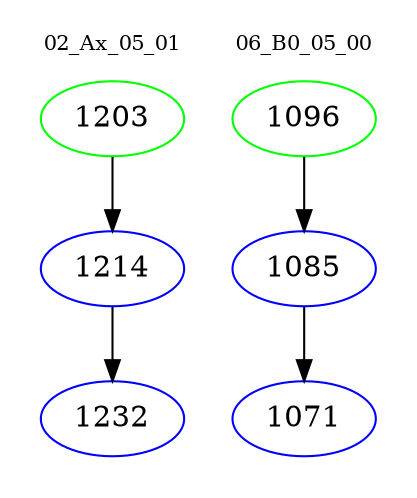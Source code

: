 digraph{
subgraph cluster_0 {
color = white
label = "02_Ax_05_01";
fontsize=10;
T0_1203 [label="1203", color="green"]
T0_1203 -> T0_1214 [color="black"]
T0_1214 [label="1214", color="blue"]
T0_1214 -> T0_1232 [color="black"]
T0_1232 [label="1232", color="blue"]
}
subgraph cluster_1 {
color = white
label = "06_B0_05_00";
fontsize=10;
T1_1096 [label="1096", color="green"]
T1_1096 -> T1_1085 [color="black"]
T1_1085 [label="1085", color="blue"]
T1_1085 -> T1_1071 [color="black"]
T1_1071 [label="1071", color="blue"]
}
}
